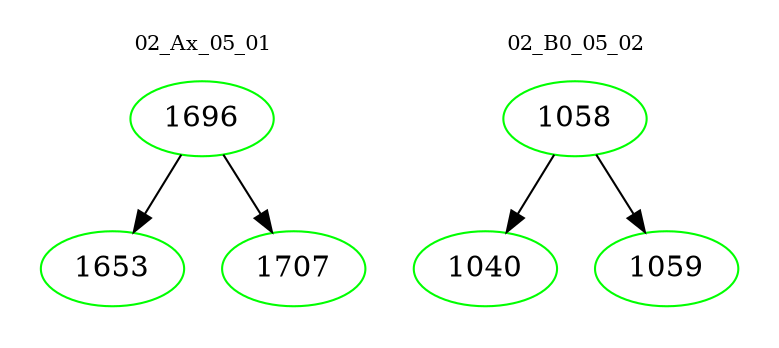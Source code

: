 digraph{
subgraph cluster_0 {
color = white
label = "02_Ax_05_01";
fontsize=10;
T0_1696 [label="1696", color="green"]
T0_1696 -> T0_1653 [color="black"]
T0_1653 [label="1653", color="green"]
T0_1696 -> T0_1707 [color="black"]
T0_1707 [label="1707", color="green"]
}
subgraph cluster_1 {
color = white
label = "02_B0_05_02";
fontsize=10;
T1_1058 [label="1058", color="green"]
T1_1058 -> T1_1040 [color="black"]
T1_1040 [label="1040", color="green"]
T1_1058 -> T1_1059 [color="black"]
T1_1059 [label="1059", color="green"]
}
}
